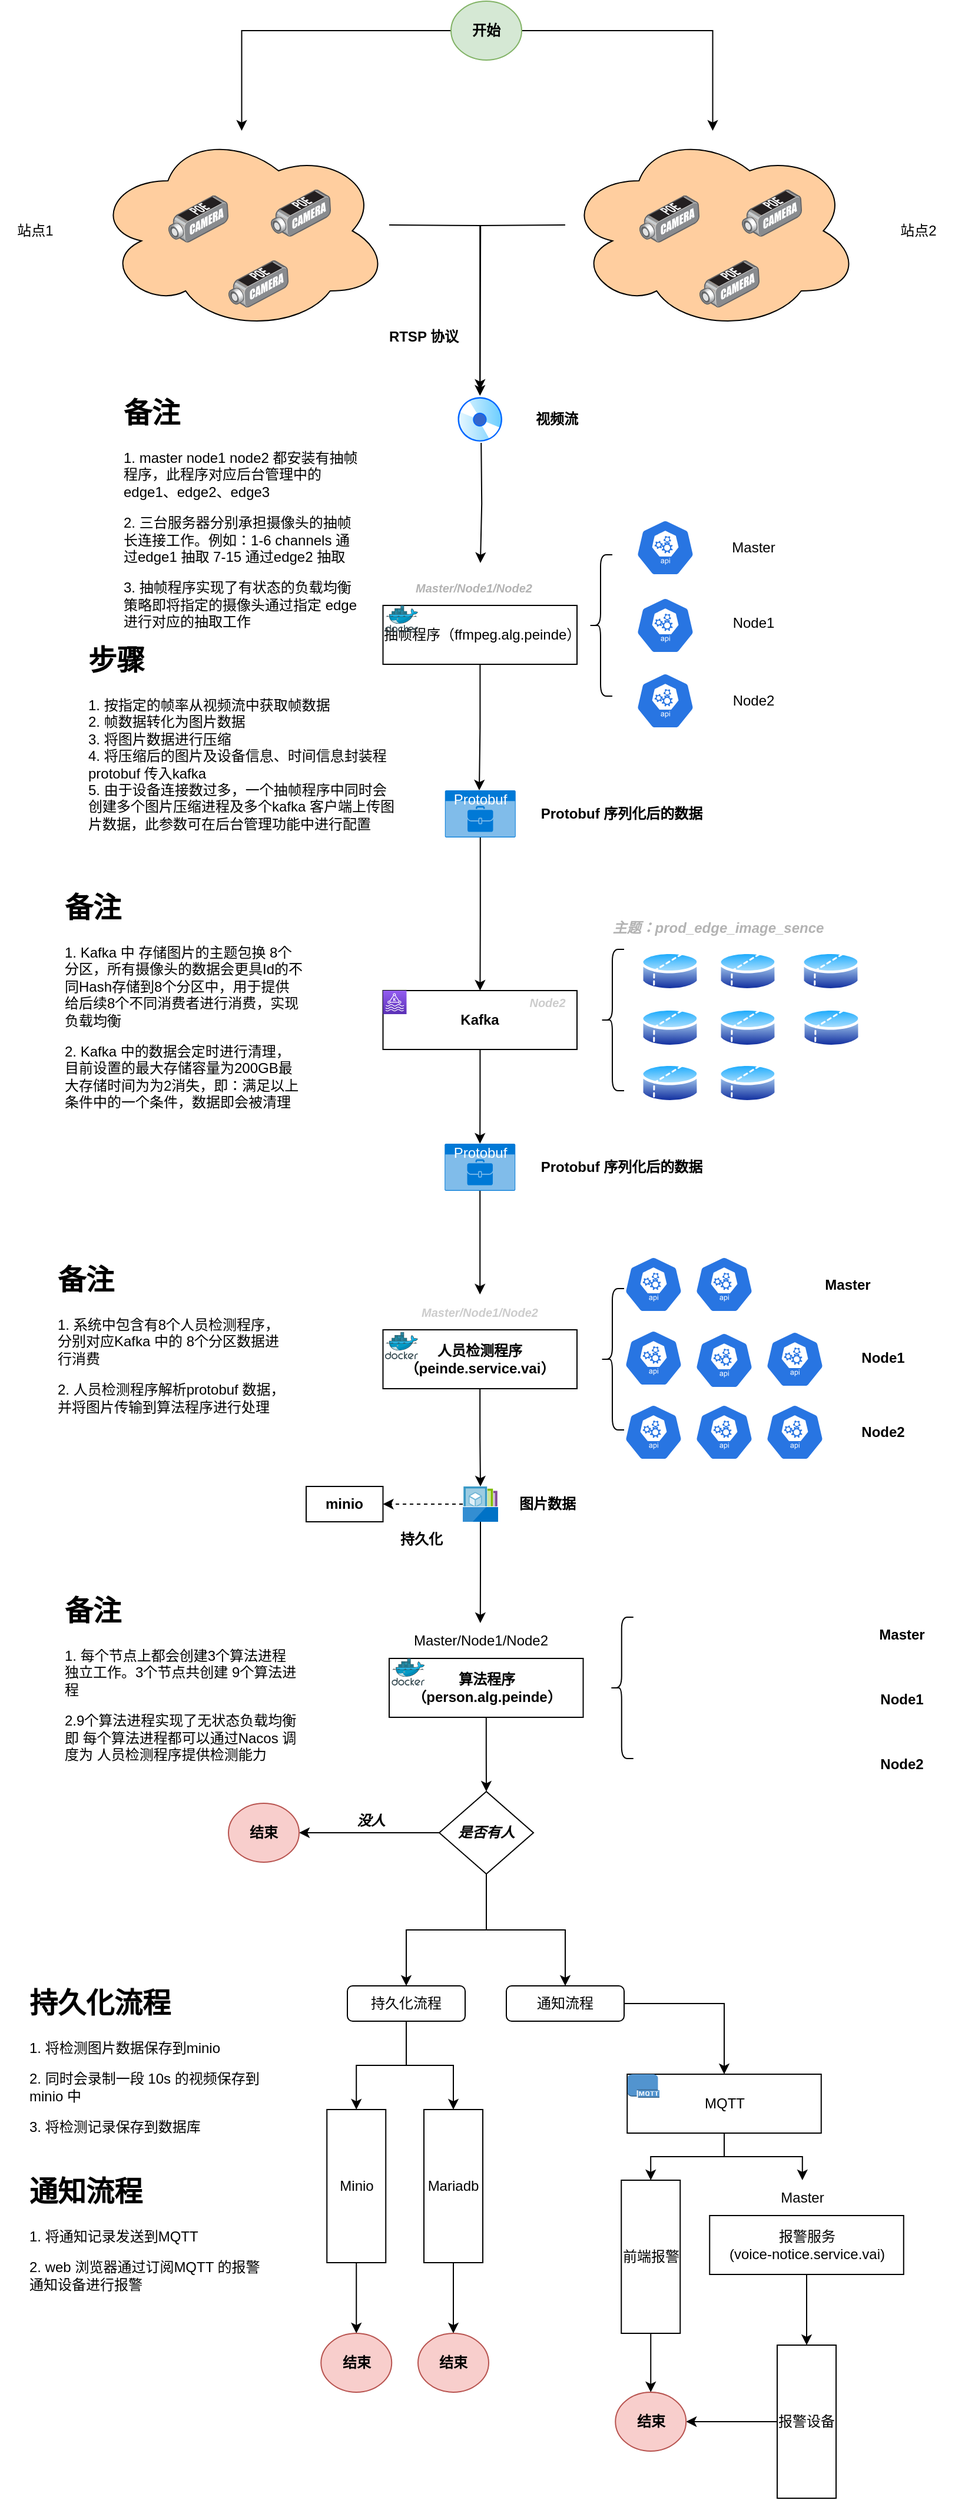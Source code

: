 <mxfile version="21.6.8" type="github">
  <diagram name="Page-1" id="T3Z21k5VHN_iptqrHMHW">
    <mxGraphModel dx="1434" dy="750" grid="1" gridSize="10" guides="1" tooltips="1" connect="1" arrows="1" fold="1" page="1" pageScale="1" pageWidth="850" pageHeight="1100" math="0" shadow="0">
      <root>
        <mxCell id="0" />
        <mxCell id="1" parent="0" />
        <mxCell id="aJU3L4zh-oG6XwhIlIdD-35" style="edgeStyle=orthogonalEdgeStyle;rounded=0;orthogonalLoop=1;jettySize=auto;html=1;" edge="1" parent="1">
          <mxGeometry relative="1" as="geometry">
            <mxPoint x="360.5" y="220" as="sourcePoint" />
            <mxPoint x="437.62" y="360" as="targetPoint" />
          </mxGeometry>
        </mxCell>
        <mxCell id="aJU3L4zh-oG6XwhIlIdD-27" value="" style="ellipse;shape=cloud;whiteSpace=wrap;html=1;fillColor=#FFCE9F;" vertex="1" parent="1">
          <mxGeometry x="110" y="140" width="250.5" height="170" as="geometry" />
        </mxCell>
        <mxCell id="aJU3L4zh-oG6XwhIlIdD-3" value="" style="image;points=[];aspect=fixed;html=1;align=center;shadow=0;dashed=0;image=img/lib/allied_telesis/security/POE_DVS_Camera.svg;" vertex="1" parent="1">
          <mxGeometry x="173" y="194.8" width="51" height="40.2" as="geometry" />
        </mxCell>
        <mxCell id="aJU3L4zh-oG6XwhIlIdD-4" value="" style="image;points=[];aspect=fixed;html=1;align=center;shadow=0;dashed=0;image=img/lib/allied_telesis/security/POE_DVS_Camera.svg;" vertex="1" parent="1">
          <mxGeometry x="260" y="189.8" width="51" height="40.2" as="geometry" />
        </mxCell>
        <mxCell id="aJU3L4zh-oG6XwhIlIdD-7" value="" style="image;points=[];aspect=fixed;html=1;align=center;shadow=0;dashed=0;image=img/lib/allied_telesis/security/POE_DVS_Camera.svg;" vertex="1" parent="1">
          <mxGeometry x="224" y="250" width="51" height="40.2" as="geometry" />
        </mxCell>
        <mxCell id="aJU3L4zh-oG6XwhIlIdD-42" style="edgeStyle=orthogonalEdgeStyle;rounded=0;orthogonalLoop=1;jettySize=auto;html=1;entryX=0.479;entryY=0;entryDx=0;entryDy=0;entryPerimeter=0;" edge="1" parent="1" source="aJU3L4zh-oG6XwhIlIdD-11">
          <mxGeometry relative="1" as="geometry">
            <mxPoint x="436.99" y="700" as="targetPoint" />
          </mxGeometry>
        </mxCell>
        <mxCell id="aJU3L4zh-oG6XwhIlIdD-11" value="抽帧程序（ffmpeg.alg.peinde）" style="rounded=0;whiteSpace=wrap;html=1;" vertex="1" parent="1">
          <mxGeometry x="355.25" y="543" width="164.75" height="50" as="geometry" />
        </mxCell>
        <mxCell id="aJU3L4zh-oG6XwhIlIdD-14" value="Master/Node1/Node2" style="text;html=1;strokeColor=none;fillColor=none;align=center;verticalAlign=middle;whiteSpace=wrap;rounded=0;fontStyle=3;fontSize=10;fontColor=#B3B3B3;" vertex="1" parent="1">
          <mxGeometry x="355.25" y="513" width="154.75" height="30" as="geometry" />
        </mxCell>
        <mxCell id="aJU3L4zh-oG6XwhIlIdD-20" value="RTSP 协议" style="text;html=1;strokeColor=none;fillColor=none;align=center;verticalAlign=middle;whiteSpace=wrap;rounded=0;fontStyle=1" vertex="1" parent="1">
          <mxGeometry x="340" y="300" width="100" height="30" as="geometry" />
        </mxCell>
        <mxCell id="aJU3L4zh-oG6XwhIlIdD-37" style="edgeStyle=orthogonalEdgeStyle;rounded=0;orthogonalLoop=1;jettySize=auto;html=1;entryX=0.528;entryY=-0.2;entryDx=0;entryDy=0;entryPerimeter=0;" edge="1" parent="1">
          <mxGeometry relative="1" as="geometry">
            <mxPoint x="438.62" y="405" as="sourcePoint" />
            <mxPoint x="437.958" y="507" as="targetPoint" />
          </mxGeometry>
        </mxCell>
        <mxCell id="aJU3L4zh-oG6XwhIlIdD-21" value="" style="image;aspect=fixed;perimeter=ellipsePerimeter;html=1;align=center;shadow=0;dashed=0;spacingTop=3;image=img/lib/active_directory/cd_dvd.svg;" vertex="1" parent="1">
          <mxGeometry x="417.62" y="365" width="40" height="40" as="geometry" />
        </mxCell>
        <mxCell id="aJU3L4zh-oG6XwhIlIdD-92" style="edgeStyle=orthogonalEdgeStyle;rounded=0;orthogonalLoop=1;jettySize=auto;html=1;" edge="1" parent="1" source="aJU3L4zh-oG6XwhIlIdD-22" target="aJU3L4zh-oG6XwhIlIdD-91">
          <mxGeometry relative="1" as="geometry" />
        </mxCell>
        <mxCell id="aJU3L4zh-oG6XwhIlIdD-22" value="人员检测程序（peinde.service.vai）" style="rounded=0;whiteSpace=wrap;html=1;fontStyle=1" vertex="1" parent="1">
          <mxGeometry x="355.24" y="1158" width="164.75" height="50" as="geometry" />
        </mxCell>
        <mxCell id="aJU3L4zh-oG6XwhIlIdD-49" style="edgeStyle=orthogonalEdgeStyle;rounded=0;orthogonalLoop=1;jettySize=auto;html=1;exitX=0.5;exitY=1;exitDx=0;exitDy=0;exitPerimeter=0;" edge="1" parent="1" source="aJU3L4zh-oG6XwhIlIdD-90" target="aJU3L4zh-oG6XwhIlIdD-47">
          <mxGeometry relative="1" as="geometry">
            <mxPoint x="437.6" y="730" as="sourcePoint" />
          </mxGeometry>
        </mxCell>
        <mxCell id="aJU3L4zh-oG6XwhIlIdD-25" value="视频流" style="text;html=1;strokeColor=none;fillColor=none;align=center;verticalAlign=middle;whiteSpace=wrap;rounded=0;fontStyle=1" vertex="1" parent="1">
          <mxGeometry x="453" y="370" width="100" height="30" as="geometry" />
        </mxCell>
        <mxCell id="aJU3L4zh-oG6XwhIlIdD-26" value="&lt;h1&gt;步骤&lt;/h1&gt;&lt;div&gt;1. 按指定的帧率从视频流中获取帧数据&lt;/div&gt;&lt;div&gt;2. 帧数据转化为图片数据&lt;/div&gt;&lt;div&gt;3. 将图片数据进行压缩&lt;/div&gt;&lt;div&gt;4. 将压缩后的图片及设备信息、时间信息封装程protobuf 传入kafka&lt;/div&gt;&lt;div&gt;5. 由于设备连接数过多，一个抽帧程序中同时会创建多个图片压缩进程及多个kafka 客户端上传图片数据，此参数可在后台管理功能中进行配置&lt;/div&gt;" style="text;html=1;strokeColor=none;fillColor=none;spacing=5;spacingTop=-20;whiteSpace=wrap;overflow=hidden;rounded=0;" vertex="1" parent="1">
          <mxGeometry x="100.25" y="570" width="270" height="180" as="geometry" />
        </mxCell>
        <mxCell id="aJU3L4zh-oG6XwhIlIdD-36" style="edgeStyle=orthogonalEdgeStyle;rounded=0;orthogonalLoop=1;jettySize=auto;html=1;" edge="1" parent="1" target="aJU3L4zh-oG6XwhIlIdD-21">
          <mxGeometry relative="1" as="geometry">
            <mxPoint x="510" y="220" as="sourcePoint" />
          </mxGeometry>
        </mxCell>
        <mxCell id="aJU3L4zh-oG6XwhIlIdD-33" value="站点1" style="text;html=1;strokeColor=none;fillColor=none;align=center;verticalAlign=middle;whiteSpace=wrap;rounded=0;" vertex="1" parent="1">
          <mxGeometry x="30" y="210" width="60" height="30" as="geometry" />
        </mxCell>
        <mxCell id="aJU3L4zh-oG6XwhIlIdD-34" value="站点2" style="text;html=1;strokeColor=none;fillColor=none;align=center;verticalAlign=middle;whiteSpace=wrap;rounded=0;" vertex="1" parent="1">
          <mxGeometry x="780" y="210" width="60" height="30" as="geometry" />
        </mxCell>
        <mxCell id="aJU3L4zh-oG6XwhIlIdD-38" value="" style="ellipse;shape=cloud;whiteSpace=wrap;html=1;fillColor=#FFCE9F;" vertex="1" parent="1">
          <mxGeometry x="510" y="140" width="250.5" height="170" as="geometry" />
        </mxCell>
        <mxCell id="aJU3L4zh-oG6XwhIlIdD-39" value="" style="image;points=[];aspect=fixed;html=1;align=center;shadow=0;dashed=0;image=img/lib/allied_telesis/security/POE_DVS_Camera.svg;" vertex="1" parent="1">
          <mxGeometry x="573" y="194.8" width="51" height="40.2" as="geometry" />
        </mxCell>
        <mxCell id="aJU3L4zh-oG6XwhIlIdD-40" value="" style="image;points=[];aspect=fixed;html=1;align=center;shadow=0;dashed=0;image=img/lib/allied_telesis/security/POE_DVS_Camera.svg;" vertex="1" parent="1">
          <mxGeometry x="660" y="189.8" width="51" height="40.2" as="geometry" />
        </mxCell>
        <mxCell id="aJU3L4zh-oG6XwhIlIdD-41" value="" style="image;points=[];aspect=fixed;html=1;align=center;shadow=0;dashed=0;image=img/lib/allied_telesis/security/POE_DVS_Camera.svg;" vertex="1" parent="1">
          <mxGeometry x="624" y="250" width="51" height="40.2" as="geometry" />
        </mxCell>
        <mxCell id="aJU3L4zh-oG6XwhIlIdD-44" value="Protobuf 序列化后的数据" style="text;html=1;strokeColor=none;fillColor=none;align=center;verticalAlign=middle;whiteSpace=wrap;rounded=0;fontStyle=1" vertex="1" parent="1">
          <mxGeometry x="467.88" y="707.5" width="180" height="25" as="geometry" />
        </mxCell>
        <mxCell id="aJU3L4zh-oG6XwhIlIdD-45" value="Master/Node1/Node2" style="text;html=1;strokeColor=none;fillColor=none;align=center;verticalAlign=middle;whiteSpace=wrap;rounded=0;fontStyle=3;fontSize=10;fontColor=#CCCCCC;" vertex="1" parent="1">
          <mxGeometry x="360.24" y="1128" width="154.75" height="30" as="geometry" />
        </mxCell>
        <mxCell id="aJU3L4zh-oG6XwhIlIdD-46" value="&lt;h1&gt;备注&lt;/h1&gt;&lt;p&gt;1. master node1 node2 都安装有抽帧程序，此程序对应后台管理中的 edge1、edge2、edge3&lt;/p&gt;&lt;p&gt;2. 三台服务器分别承担摄像头的抽帧长连接工作。例如：1-6 channels 通过edge1 抽取 7-15 通过edge2 抽取&lt;/p&gt;&lt;p&gt;3. 抽帧程序实现了有状态的负载均衡策略即将指定的摄像头通过指定 edge 进行对应的抽取工作&lt;/p&gt;" style="text;html=1;strokeColor=none;fillColor=none;spacing=5;spacingTop=-20;whiteSpace=wrap;overflow=hidden;rounded=0;" vertex="1" parent="1">
          <mxGeometry x="130.25" y="360" width="210" height="230" as="geometry" />
        </mxCell>
        <mxCell id="aJU3L4zh-oG6XwhIlIdD-181" style="edgeStyle=orthogonalEdgeStyle;rounded=0;orthogonalLoop=1;jettySize=auto;html=1;" edge="1" parent="1" source="aJU3L4zh-oG6XwhIlIdD-47" target="aJU3L4zh-oG6XwhIlIdD-180">
          <mxGeometry relative="1" as="geometry">
            <mxPoint x="437.625" y="950" as="targetPoint" />
          </mxGeometry>
        </mxCell>
        <mxCell id="aJU3L4zh-oG6XwhIlIdD-47" value="Kafka" style="rounded=0;whiteSpace=wrap;html=1;fontStyle=1" vertex="1" parent="1">
          <mxGeometry x="355.25" y="870" width="164.75" height="50" as="geometry" />
        </mxCell>
        <mxCell id="aJU3L4zh-oG6XwhIlIdD-48" value="" style="sketch=0;points=[[0,0,0],[0.25,0,0],[0.5,0,0],[0.75,0,0],[1,0,0],[0,1,0],[0.25,1,0],[0.5,1,0],[0.75,1,0],[1,1,0],[0,0.25,0],[0,0.5,0],[0,0.75,0],[1,0.25,0],[1,0.5,0],[1,0.75,0]];outlineConnect=0;fontColor=#232F3E;gradientColor=#945DF2;gradientDirection=north;fillColor=#5A30B5;strokeColor=#ffffff;dashed=0;verticalLabelPosition=bottom;verticalAlign=top;align=center;html=1;fontSize=12;fontStyle=0;aspect=fixed;shape=mxgraph.aws4.resourceIcon;resIcon=mxgraph.aws4.managed_streaming_for_kafka;" vertex="1" parent="1">
          <mxGeometry x="355.24" y="870" width="20" height="20" as="geometry" />
        </mxCell>
        <mxCell id="aJU3L4zh-oG6XwhIlIdD-51" value="Node2" style="text;html=1;strokeColor=none;fillColor=none;align=center;verticalAlign=middle;whiteSpace=wrap;rounded=0;fontStyle=3;fontColor=#CCCCCC;fontSize=10;" vertex="1" parent="1">
          <mxGeometry x="470" y="870" width="50" height="20" as="geometry" />
        </mxCell>
        <mxCell id="aJU3L4zh-oG6XwhIlIdD-53" value="" style="shape=curlyBracket;whiteSpace=wrap;html=1;rounded=1;labelPosition=left;verticalLabelPosition=middle;align=right;verticalAlign=middle;" vertex="1" parent="1">
          <mxGeometry x="540" y="835" width="20" height="120" as="geometry" />
        </mxCell>
        <mxCell id="aJU3L4zh-oG6XwhIlIdD-54" value="" style="image;aspect=fixed;perimeter=ellipsePerimeter;html=1;align=center;shadow=0;dashed=0;spacingTop=3;image=img/lib/active_directory/database_partition_2.svg;" vertex="1" parent="1">
          <mxGeometry x="574" y="835" width="50" height="37" as="geometry" />
        </mxCell>
        <mxCell id="aJU3L4zh-oG6XwhIlIdD-55" value="" style="image;aspect=fixed;perimeter=ellipsePerimeter;html=1;align=center;shadow=0;dashed=0;spacingTop=3;image=img/lib/active_directory/database_partition_2.svg;" vertex="1" parent="1">
          <mxGeometry x="640" y="835" width="50" height="37" as="geometry" />
        </mxCell>
        <mxCell id="aJU3L4zh-oG6XwhIlIdD-56" value="" style="image;aspect=fixed;perimeter=ellipsePerimeter;html=1;align=center;shadow=0;dashed=0;spacingTop=3;image=img/lib/active_directory/database_partition_2.svg;" vertex="1" parent="1">
          <mxGeometry x="710.5" y="835" width="50" height="37" as="geometry" />
        </mxCell>
        <mxCell id="aJU3L4zh-oG6XwhIlIdD-57" value="" style="image;aspect=fixed;perimeter=ellipsePerimeter;html=1;align=center;shadow=0;dashed=0;spacingTop=3;image=img/lib/active_directory/database_partition_2.svg;" vertex="1" parent="1">
          <mxGeometry x="574" y="883" width="50" height="37" as="geometry" />
        </mxCell>
        <mxCell id="aJU3L4zh-oG6XwhIlIdD-58" value="" style="image;aspect=fixed;perimeter=ellipsePerimeter;html=1;align=center;shadow=0;dashed=0;spacingTop=3;image=img/lib/active_directory/database_partition_2.svg;" vertex="1" parent="1">
          <mxGeometry x="640" y="883" width="50" height="37" as="geometry" />
        </mxCell>
        <mxCell id="aJU3L4zh-oG6XwhIlIdD-59" value="" style="image;aspect=fixed;perimeter=ellipsePerimeter;html=1;align=center;shadow=0;dashed=0;spacingTop=3;image=img/lib/active_directory/database_partition_2.svg;" vertex="1" parent="1">
          <mxGeometry x="711" y="883" width="50" height="37" as="geometry" />
        </mxCell>
        <mxCell id="aJU3L4zh-oG6XwhIlIdD-60" value="" style="image;aspect=fixed;perimeter=ellipsePerimeter;html=1;align=center;shadow=0;dashed=0;spacingTop=3;image=img/lib/active_directory/database_partition_2.svg;" vertex="1" parent="1">
          <mxGeometry x="574" y="930" width="50" height="37" as="geometry" />
        </mxCell>
        <mxCell id="aJU3L4zh-oG6XwhIlIdD-61" value="" style="image;aspect=fixed;perimeter=ellipsePerimeter;html=1;align=center;shadow=0;dashed=0;spacingTop=3;image=img/lib/active_directory/database_partition_2.svg;" vertex="1" parent="1">
          <mxGeometry x="640" y="930" width="50" height="37" as="geometry" />
        </mxCell>
        <mxCell id="aJU3L4zh-oG6XwhIlIdD-62" value="&lt;h1&gt;备注&lt;/h1&gt;&lt;p&gt;1. Kafka 中 存储图片的主题包换 8个分区，所有摄像头的数据会更具Id的不同Hash存储到8个分区中，用于提供给后续8个不同消费者进行消费，实现负载均衡&lt;/p&gt;&lt;p&gt;2. Kafka 中的数据会定时进行清理，目前设置的最大存储容量为200GB最大存储时间为为2消失，即：满足以上条件中的一个条件，数据即会被清理&lt;/p&gt;" style="text;html=1;strokeColor=none;fillColor=none;spacing=5;spacingTop=-20;whiteSpace=wrap;overflow=hidden;rounded=0;" vertex="1" parent="1">
          <mxGeometry x="80" y="780" width="210" height="230" as="geometry" />
        </mxCell>
        <mxCell id="aJU3L4zh-oG6XwhIlIdD-63" value="主题：prod_edge_image_sence" style="text;html=1;strokeColor=none;fillColor=none;align=center;verticalAlign=middle;whiteSpace=wrap;rounded=0;fontStyle=3;fontColor=#B3B3B3;" vertex="1" parent="1">
          <mxGeometry x="520" y="799.5" width="240" height="34" as="geometry" />
        </mxCell>
        <mxCell id="aJU3L4zh-oG6XwhIlIdD-65" value="" style="shape=curlyBracket;whiteSpace=wrap;html=1;rounded=1;labelPosition=left;verticalLabelPosition=middle;align=right;verticalAlign=middle;" vertex="1" parent="1">
          <mxGeometry x="530" y="500" width="20" height="120" as="geometry" />
        </mxCell>
        <mxCell id="aJU3L4zh-oG6XwhIlIdD-68" value="" style="sketch=0;html=1;dashed=0;whitespace=wrap;fillColor=#2875E2;strokeColor=#ffffff;points=[[0.005,0.63,0],[0.1,0.2,0],[0.9,0.2,0],[0.5,0,0],[0.995,0.63,0],[0.72,0.99,0],[0.5,1,0],[0.28,0.99,0]];verticalLabelPosition=bottom;align=center;verticalAlign=top;shape=mxgraph.kubernetes.icon;prIcon=api" vertex="1" parent="1">
          <mxGeometry x="570" y="470" width="50" height="48" as="geometry" />
        </mxCell>
        <mxCell id="aJU3L4zh-oG6XwhIlIdD-69" value="" style="sketch=0;html=1;dashed=0;whitespace=wrap;fillColor=#2875E2;strokeColor=#ffffff;points=[[0.005,0.63,0],[0.1,0.2,0],[0.9,0.2,0],[0.5,0,0],[0.995,0.63,0],[0.72,0.99,0],[0.5,1,0],[0.28,0.99,0]];verticalLabelPosition=bottom;align=center;verticalAlign=top;shape=mxgraph.kubernetes.icon;prIcon=api" vertex="1" parent="1">
          <mxGeometry x="570" y="536" width="50" height="48" as="geometry" />
        </mxCell>
        <mxCell id="aJU3L4zh-oG6XwhIlIdD-70" value="" style="sketch=0;html=1;dashed=0;whitespace=wrap;fillColor=#2875E2;strokeColor=#ffffff;points=[[0.005,0.63,0],[0.1,0.2,0],[0.9,0.2,0],[0.5,0,0],[0.995,0.63,0],[0.72,0.99,0],[0.5,1,0],[0.28,0.99,0]];verticalLabelPosition=bottom;align=center;verticalAlign=top;shape=mxgraph.kubernetes.icon;prIcon=api" vertex="1" parent="1">
          <mxGeometry x="570" y="600" width="50" height="48" as="geometry" />
        </mxCell>
        <mxCell id="aJU3L4zh-oG6XwhIlIdD-71" value="Master" style="text;html=1;strokeColor=none;fillColor=none;align=center;verticalAlign=middle;whiteSpace=wrap;rounded=0;" vertex="1" parent="1">
          <mxGeometry x="640" y="479" width="60" height="30" as="geometry" />
        </mxCell>
        <mxCell id="aJU3L4zh-oG6XwhIlIdD-72" value="Node1" style="text;html=1;strokeColor=none;fillColor=none;align=center;verticalAlign=middle;whiteSpace=wrap;rounded=0;" vertex="1" parent="1">
          <mxGeometry x="640" y="543" width="60" height="30" as="geometry" />
        </mxCell>
        <mxCell id="aJU3L4zh-oG6XwhIlIdD-73" value="Node2" style="text;html=1;strokeColor=none;fillColor=none;align=center;verticalAlign=middle;whiteSpace=wrap;rounded=0;" vertex="1" parent="1">
          <mxGeometry x="640" y="609" width="60" height="30" as="geometry" />
        </mxCell>
        <mxCell id="aJU3L4zh-oG6XwhIlIdD-75" value="" style="shape=curlyBracket;whiteSpace=wrap;html=1;rounded=1;labelPosition=left;verticalLabelPosition=middle;align=right;verticalAlign=middle;" vertex="1" parent="1">
          <mxGeometry x="540" y="1123" width="20" height="120" as="geometry" />
        </mxCell>
        <mxCell id="aJU3L4zh-oG6XwhIlIdD-76" value="" style="sketch=0;html=1;dashed=0;whitespace=wrap;fillColor=#2875E2;strokeColor=#ffffff;points=[[0.005,0.63,0],[0.1,0.2,0],[0.9,0.2,0],[0.5,0,0],[0.995,0.63,0],[0.72,0.99,0],[0.5,1,0],[0.28,0.99,0]];verticalLabelPosition=bottom;align=center;verticalAlign=top;shape=mxgraph.kubernetes.icon;prIcon=api" vertex="1" parent="1">
          <mxGeometry x="560" y="1095.5" width="50" height="48" as="geometry" />
        </mxCell>
        <mxCell id="aJU3L4zh-oG6XwhIlIdD-77" value="" style="sketch=0;html=1;dashed=0;whitespace=wrap;fillColor=#2875E2;strokeColor=#ffffff;points=[[0.005,0.63,0],[0.1,0.2,0],[0.9,0.2,0],[0.5,0,0],[0.995,0.63,0],[0.72,0.99,0],[0.5,1,0],[0.28,0.99,0]];verticalLabelPosition=bottom;align=center;verticalAlign=top;shape=mxgraph.kubernetes.icon;prIcon=api" vertex="1" parent="1">
          <mxGeometry x="620" y="1095.5" width="50" height="48" as="geometry" />
        </mxCell>
        <mxCell id="aJU3L4zh-oG6XwhIlIdD-78" value="" style="sketch=0;html=1;dashed=0;whitespace=wrap;fillColor=#2875E2;strokeColor=#ffffff;points=[[0.005,0.63,0],[0.1,0.2,0],[0.9,0.2,0],[0.5,0,0],[0.995,0.63,0],[0.72,0.99,0],[0.5,1,0],[0.28,0.99,0]];verticalLabelPosition=bottom;align=center;verticalAlign=top;shape=mxgraph.kubernetes.icon;prIcon=api" vertex="1" parent="1">
          <mxGeometry x="560" y="1158" width="50" height="48" as="geometry" />
        </mxCell>
        <mxCell id="aJU3L4zh-oG6XwhIlIdD-79" value="" style="sketch=0;html=1;dashed=0;whitespace=wrap;fillColor=#2875E2;strokeColor=#ffffff;points=[[0.005,0.63,0],[0.1,0.2,0],[0.9,0.2,0],[0.5,0,0],[0.995,0.63,0],[0.72,0.99,0],[0.5,1,0],[0.28,0.99,0]];verticalLabelPosition=bottom;align=center;verticalAlign=top;shape=mxgraph.kubernetes.icon;prIcon=api" vertex="1" parent="1">
          <mxGeometry x="600" y="1160" width="90" height="48" as="geometry" />
        </mxCell>
        <mxCell id="aJU3L4zh-oG6XwhIlIdD-80" value="" style="sketch=0;html=1;dashed=0;whitespace=wrap;fillColor=#2875E2;strokeColor=#ffffff;points=[[0.005,0.63,0],[0.1,0.2,0],[0.9,0.2,0],[0.5,0,0],[0.995,0.63,0],[0.72,0.99,0],[0.5,1,0],[0.28,0.99,0]];verticalLabelPosition=bottom;align=center;verticalAlign=top;shape=mxgraph.kubernetes.icon;prIcon=api" vertex="1" parent="1">
          <mxGeometry x="660" y="1159" width="90" height="48" as="geometry" />
        </mxCell>
        <mxCell id="aJU3L4zh-oG6XwhIlIdD-81" value="" style="sketch=0;html=1;dashed=0;whitespace=wrap;fillColor=#2875E2;strokeColor=#ffffff;points=[[0.005,0.63,0],[0.1,0.2,0],[0.9,0.2,0],[0.5,0,0],[0.995,0.63,0],[0.72,0.99,0],[0.5,1,0],[0.28,0.99,0]];verticalLabelPosition=bottom;align=center;verticalAlign=top;shape=mxgraph.kubernetes.icon;prIcon=api" vertex="1" parent="1">
          <mxGeometry x="560" y="1221" width="50" height="48" as="geometry" />
        </mxCell>
        <mxCell id="aJU3L4zh-oG6XwhIlIdD-82" value="" style="sketch=0;html=1;dashed=0;whitespace=wrap;fillColor=#2875E2;strokeColor=#ffffff;points=[[0.005,0.63,0],[0.1,0.2,0],[0.9,0.2,0],[0.5,0,0],[0.995,0.63,0],[0.72,0.99,0],[0.5,1,0],[0.28,0.99,0]];verticalLabelPosition=bottom;align=center;verticalAlign=top;shape=mxgraph.kubernetes.icon;prIcon=api" vertex="1" parent="1">
          <mxGeometry x="620" y="1221" width="50" height="48" as="geometry" />
        </mxCell>
        <mxCell id="aJU3L4zh-oG6XwhIlIdD-83" value="" style="sketch=0;html=1;dashed=0;whitespace=wrap;fillColor=#2875E2;strokeColor=#ffffff;points=[[0.005,0.63,0],[0.1,0.2,0],[0.9,0.2,0],[0.5,0,0],[0.995,0.63,0],[0.72,0.99,0],[0.5,1,0],[0.28,0.99,0]];verticalLabelPosition=bottom;align=center;verticalAlign=top;shape=mxgraph.kubernetes.icon;prIcon=api" vertex="1" parent="1">
          <mxGeometry x="680" y="1221" width="50" height="48" as="geometry" />
        </mxCell>
        <mxCell id="aJU3L4zh-oG6XwhIlIdD-84" value="Master" style="text;html=1;strokeColor=none;fillColor=none;align=center;verticalAlign=middle;whiteSpace=wrap;rounded=0;fontStyle=1" vertex="1" parent="1">
          <mxGeometry x="720" y="1105" width="60" height="30" as="geometry" />
        </mxCell>
        <mxCell id="aJU3L4zh-oG6XwhIlIdD-85" value="Node1" style="text;html=1;strokeColor=none;fillColor=none;align=center;verticalAlign=middle;whiteSpace=wrap;rounded=0;fontStyle=1" vertex="1" parent="1">
          <mxGeometry x="750" y="1167" width="60" height="30" as="geometry" />
        </mxCell>
        <mxCell id="aJU3L4zh-oG6XwhIlIdD-86" value="Node2" style="text;html=1;strokeColor=none;fillColor=none;align=center;verticalAlign=middle;whiteSpace=wrap;rounded=0;fontStyle=1" vertex="1" parent="1">
          <mxGeometry x="750" y="1230" width="60" height="30" as="geometry" />
        </mxCell>
        <mxCell id="aJU3L4zh-oG6XwhIlIdD-99" style="edgeStyle=orthogonalEdgeStyle;rounded=0;orthogonalLoop=1;jettySize=auto;html=1;entryX=0.5;entryY=0;entryDx=0;entryDy=0;" edge="1" parent="1" source="aJU3L4zh-oG6XwhIlIdD-87" target="aJU3L4zh-oG6XwhIlIdD-98">
          <mxGeometry relative="1" as="geometry" />
        </mxCell>
        <mxCell id="aJU3L4zh-oG6XwhIlIdD-87" value="算法程序（person.alg.peinde）" style="rounded=0;whiteSpace=wrap;html=1;fontStyle=1" vertex="1" parent="1">
          <mxGeometry x="360.5" y="1437" width="164.75" height="50" as="geometry" />
        </mxCell>
        <mxCell id="aJU3L4zh-oG6XwhIlIdD-88" value="Master/Node1/Node2" style="text;html=1;strokeColor=none;fillColor=none;align=center;verticalAlign=middle;whiteSpace=wrap;rounded=0;" vertex="1" parent="1">
          <mxGeometry x="360.5" y="1407" width="154.75" height="30" as="geometry" />
        </mxCell>
        <mxCell id="aJU3L4zh-oG6XwhIlIdD-90" value="Protobuf" style="html=1;whiteSpace=wrap;strokeColor=none;fillColor=#0079D6;labelPosition=center;verticalLabelPosition=middle;verticalAlign=top;align=center;fontSize=12;outlineConnect=0;spacingTop=-6;fontColor=#FFFFFF;sketch=0;shape=mxgraph.sitemap.portfolio;" vertex="1" parent="1">
          <mxGeometry x="407.88" y="700" width="60" height="40" as="geometry" />
        </mxCell>
        <mxCell id="aJU3L4zh-oG6XwhIlIdD-93" style="edgeStyle=orthogonalEdgeStyle;rounded=0;orthogonalLoop=1;jettySize=auto;html=1;" edge="1" parent="1" source="aJU3L4zh-oG6XwhIlIdD-91" target="aJU3L4zh-oG6XwhIlIdD-88">
          <mxGeometry relative="1" as="geometry" />
        </mxCell>
        <mxCell id="aJU3L4zh-oG6XwhIlIdD-96" style="edgeStyle=orthogonalEdgeStyle;rounded=0;orthogonalLoop=1;jettySize=auto;html=1;entryX=1;entryY=0.5;entryDx=0;entryDy=0;dashed=1;" edge="1" parent="1" source="aJU3L4zh-oG6XwhIlIdD-91" target="aJU3L4zh-oG6XwhIlIdD-95">
          <mxGeometry relative="1" as="geometry" />
        </mxCell>
        <mxCell id="aJU3L4zh-oG6XwhIlIdD-91" value="" style="image;sketch=0;aspect=fixed;html=1;points=[];align=center;fontSize=12;image=img/lib/mscae/Shared_Image_Galleries.svg;" vertex="1" parent="1">
          <mxGeometry x="423" y="1291" width="30" height="30" as="geometry" />
        </mxCell>
        <mxCell id="aJU3L4zh-oG6XwhIlIdD-94" value="图片数据" style="text;html=1;strokeColor=none;fillColor=none;align=center;verticalAlign=middle;whiteSpace=wrap;rounded=0;fontStyle=1" vertex="1" parent="1">
          <mxGeometry x="465" y="1291" width="60" height="30" as="geometry" />
        </mxCell>
        <mxCell id="aJU3L4zh-oG6XwhIlIdD-95" value="minio" style="rounded=0;whiteSpace=wrap;html=1;fontStyle=1" vertex="1" parent="1">
          <mxGeometry x="290" y="1291" width="65.24" height="30" as="geometry" />
        </mxCell>
        <mxCell id="aJU3L4zh-oG6XwhIlIdD-97" value="持久化" style="text;html=1;strokeColor=none;fillColor=none;align=center;verticalAlign=middle;whiteSpace=wrap;rounded=0;fontStyle=1" vertex="1" parent="1">
          <mxGeometry x="357.62" y="1321" width="60" height="30" as="geometry" />
        </mxCell>
        <mxCell id="aJU3L4zh-oG6XwhIlIdD-101" style="edgeStyle=orthogonalEdgeStyle;rounded=0;orthogonalLoop=1;jettySize=auto;html=1;" edge="1" parent="1" source="aJU3L4zh-oG6XwhIlIdD-98" target="aJU3L4zh-oG6XwhIlIdD-100">
          <mxGeometry relative="1" as="geometry" />
        </mxCell>
        <mxCell id="aJU3L4zh-oG6XwhIlIdD-121" style="edgeStyle=orthogonalEdgeStyle;rounded=0;orthogonalLoop=1;jettySize=auto;html=1;entryX=0.5;entryY=0;entryDx=0;entryDy=0;" edge="1" parent="1" source="aJU3L4zh-oG6XwhIlIdD-98" target="aJU3L4zh-oG6XwhIlIdD-111">
          <mxGeometry relative="1" as="geometry" />
        </mxCell>
        <mxCell id="aJU3L4zh-oG6XwhIlIdD-122" style="edgeStyle=orthogonalEdgeStyle;rounded=0;orthogonalLoop=1;jettySize=auto;html=1;" edge="1" parent="1" source="aJU3L4zh-oG6XwhIlIdD-98" target="aJU3L4zh-oG6XwhIlIdD-110">
          <mxGeometry relative="1" as="geometry" />
        </mxCell>
        <mxCell id="aJU3L4zh-oG6XwhIlIdD-98" value="是否有人" style="rhombus;whiteSpace=wrap;html=1;fontStyle=3" vertex="1" parent="1">
          <mxGeometry x="403" y="1550" width="80" height="70" as="geometry" />
        </mxCell>
        <mxCell id="aJU3L4zh-oG6XwhIlIdD-100" value="结束" style="ellipse;whiteSpace=wrap;html=1;fillColor=#f8cecc;strokeColor=#b85450;fontStyle=1" vertex="1" parent="1">
          <mxGeometry x="224" y="1560" width="60" height="50" as="geometry" />
        </mxCell>
        <mxCell id="aJU3L4zh-oG6XwhIlIdD-102" value="没人" style="text;html=1;strokeColor=none;fillColor=none;align=center;verticalAlign=middle;whiteSpace=wrap;rounded=0;fontStyle=3" vertex="1" parent="1">
          <mxGeometry x="315.24" y="1560" width="60" height="30" as="geometry" />
        </mxCell>
        <mxCell id="aJU3L4zh-oG6XwhIlIdD-129" style="edgeStyle=orthogonalEdgeStyle;rounded=0;orthogonalLoop=1;jettySize=auto;html=1;" edge="1" parent="1" source="aJU3L4zh-oG6XwhIlIdD-110" target="aJU3L4zh-oG6XwhIlIdD-114">
          <mxGeometry relative="1" as="geometry" />
        </mxCell>
        <mxCell id="aJU3L4zh-oG6XwhIlIdD-110" value="通知流程" style="rounded=1;whiteSpace=wrap;html=1;" vertex="1" parent="1">
          <mxGeometry x="460" y="1715" width="100" height="30" as="geometry" />
        </mxCell>
        <mxCell id="aJU3L4zh-oG6XwhIlIdD-125" style="edgeStyle=orthogonalEdgeStyle;rounded=0;orthogonalLoop=1;jettySize=auto;html=1;entryX=0.5;entryY=0;entryDx=0;entryDy=0;" edge="1" parent="1" source="aJU3L4zh-oG6XwhIlIdD-111" target="aJU3L4zh-oG6XwhIlIdD-124">
          <mxGeometry relative="1" as="geometry" />
        </mxCell>
        <mxCell id="aJU3L4zh-oG6XwhIlIdD-126" style="edgeStyle=orthogonalEdgeStyle;rounded=0;orthogonalLoop=1;jettySize=auto;html=1;" edge="1" parent="1" source="aJU3L4zh-oG6XwhIlIdD-111" target="aJU3L4zh-oG6XwhIlIdD-116">
          <mxGeometry relative="1" as="geometry" />
        </mxCell>
        <mxCell id="aJU3L4zh-oG6XwhIlIdD-111" value="持久化流程" style="rounded=1;whiteSpace=wrap;html=1;" vertex="1" parent="1">
          <mxGeometry x="325" y="1715" width="100" height="30" as="geometry" />
        </mxCell>
        <mxCell id="aJU3L4zh-oG6XwhIlIdD-130" style="edgeStyle=orthogonalEdgeStyle;rounded=0;orthogonalLoop=1;jettySize=auto;html=1;entryX=0.5;entryY=0;entryDx=0;entryDy=0;" edge="1" parent="1" source="aJU3L4zh-oG6XwhIlIdD-114" target="aJU3L4zh-oG6XwhIlIdD-127">
          <mxGeometry relative="1" as="geometry" />
        </mxCell>
        <mxCell id="aJU3L4zh-oG6XwhIlIdD-169" style="edgeStyle=orthogonalEdgeStyle;rounded=0;orthogonalLoop=1;jettySize=auto;html=1;" edge="1" parent="1" source="aJU3L4zh-oG6XwhIlIdD-114" target="aJU3L4zh-oG6XwhIlIdD-168">
          <mxGeometry relative="1" as="geometry" />
        </mxCell>
        <mxCell id="aJU3L4zh-oG6XwhIlIdD-114" value="MQTT" style="rounded=0;whiteSpace=wrap;html=1;" vertex="1" parent="1">
          <mxGeometry x="562.63" y="1790" width="164.75" height="50" as="geometry" />
        </mxCell>
        <mxCell id="aJU3L4zh-oG6XwhIlIdD-155" style="edgeStyle=orthogonalEdgeStyle;rounded=0;orthogonalLoop=1;jettySize=auto;html=1;entryX=0.5;entryY=0;entryDx=0;entryDy=0;" edge="1" parent="1" source="aJU3L4zh-oG6XwhIlIdD-116" target="aJU3L4zh-oG6XwhIlIdD-154">
          <mxGeometry relative="1" as="geometry" />
        </mxCell>
        <mxCell id="aJU3L4zh-oG6XwhIlIdD-116" value="Mariadb" style="rounded=0;whiteSpace=wrap;html=1;" vertex="1" parent="1">
          <mxGeometry x="390" y="1820" width="50" height="130" as="geometry" />
        </mxCell>
        <mxCell id="aJU3L4zh-oG6XwhIlIdD-153" style="edgeStyle=orthogonalEdgeStyle;rounded=0;orthogonalLoop=1;jettySize=auto;html=1;entryX=0.5;entryY=0;entryDx=0;entryDy=0;" edge="1" parent="1" source="aJU3L4zh-oG6XwhIlIdD-124" target="aJU3L4zh-oG6XwhIlIdD-132">
          <mxGeometry relative="1" as="geometry" />
        </mxCell>
        <mxCell id="aJU3L4zh-oG6XwhIlIdD-124" value="Minio" style="rounded=0;whiteSpace=wrap;html=1;" vertex="1" parent="1">
          <mxGeometry x="307.62" y="1820" width="50" height="130" as="geometry" />
        </mxCell>
        <mxCell id="aJU3L4zh-oG6XwhIlIdD-159" style="edgeStyle=orthogonalEdgeStyle;rounded=0;orthogonalLoop=1;jettySize=auto;html=1;entryX=0.5;entryY=0;entryDx=0;entryDy=0;" edge="1" parent="1" source="aJU3L4zh-oG6XwhIlIdD-127" target="aJU3L4zh-oG6XwhIlIdD-158">
          <mxGeometry relative="1" as="geometry" />
        </mxCell>
        <mxCell id="aJU3L4zh-oG6XwhIlIdD-127" value="前端报警" style="rounded=0;whiteSpace=wrap;html=1;" vertex="1" parent="1">
          <mxGeometry x="557.63" y="1880" width="50" height="130" as="geometry" />
        </mxCell>
        <mxCell id="aJU3L4zh-oG6XwhIlIdD-184" style="edgeStyle=orthogonalEdgeStyle;rounded=0;orthogonalLoop=1;jettySize=auto;html=1;" edge="1" parent="1" source="aJU3L4zh-oG6XwhIlIdD-128" target="aJU3L4zh-oG6XwhIlIdD-158">
          <mxGeometry relative="1" as="geometry" />
        </mxCell>
        <mxCell id="aJU3L4zh-oG6XwhIlIdD-128" value="报警设备" style="rounded=0;whiteSpace=wrap;html=1;" vertex="1" parent="1">
          <mxGeometry x="690.01" y="2020" width="50" height="130" as="geometry" />
        </mxCell>
        <mxCell id="aJU3L4zh-oG6XwhIlIdD-132" value="结束" style="ellipse;whiteSpace=wrap;html=1;fillColor=#f8cecc;strokeColor=#b85450;fontStyle=1" vertex="1" parent="1">
          <mxGeometry x="302.62" y="2010" width="60" height="50" as="geometry" />
        </mxCell>
        <mxCell id="aJU3L4zh-oG6XwhIlIdD-133" value="" style="shape=curlyBracket;whiteSpace=wrap;html=1;rounded=1;labelPosition=left;verticalLabelPosition=middle;align=right;verticalAlign=middle;" vertex="1" parent="1">
          <mxGeometry x="547.88" y="1402" width="20" height="120" as="geometry" />
        </mxCell>
        <mxCell id="aJU3L4zh-oG6XwhIlIdD-136" value="" style="shape=image;html=1;verticalAlign=top;verticalLabelPosition=bottom;labelBackgroundColor=#ffffff;imageAspect=0;aspect=fixed;image=https://cdn2.iconfinder.com/data/icons/competitive-strategy-and-corporate-training/512/746_Algorithm_business_foretelling_pattern_plan_Business_Management-128.png" vertex="1" parent="1">
          <mxGeometry x="574" y="1377" width="60" height="60" as="geometry" />
        </mxCell>
        <mxCell id="aJU3L4zh-oG6XwhIlIdD-137" value="" style="shape=image;html=1;verticalAlign=top;verticalLabelPosition=bottom;labelBackgroundColor=#ffffff;imageAspect=0;aspect=fixed;image=https://cdn2.iconfinder.com/data/icons/competitive-strategy-and-corporate-training/512/746_Algorithm_business_foretelling_pattern_plan_Business_Management-128.png" vertex="1" parent="1">
          <mxGeometry x="641" y="1377" width="60" height="60" as="geometry" />
        </mxCell>
        <mxCell id="aJU3L4zh-oG6XwhIlIdD-138" value="" style="shape=image;html=1;verticalAlign=top;verticalLabelPosition=bottom;labelBackgroundColor=#ffffff;imageAspect=0;aspect=fixed;image=https://cdn2.iconfinder.com/data/icons/competitive-strategy-and-corporate-training/512/746_Algorithm_business_foretelling_pattern_plan_Business_Management-128.png" vertex="1" parent="1">
          <mxGeometry x="706" y="1377" width="60" height="60" as="geometry" />
        </mxCell>
        <mxCell id="aJU3L4zh-oG6XwhIlIdD-139" value="" style="shape=image;html=1;verticalAlign=top;verticalLabelPosition=bottom;labelBackgroundColor=#ffffff;imageAspect=0;aspect=fixed;image=https://cdn2.iconfinder.com/data/icons/competitive-strategy-and-corporate-training/512/746_Algorithm_business_foretelling_pattern_plan_Business_Management-128.png" vertex="1" parent="1">
          <mxGeometry x="574" y="1437" width="60" height="60" as="geometry" />
        </mxCell>
        <mxCell id="aJU3L4zh-oG6XwhIlIdD-140" value="" style="shape=image;html=1;verticalAlign=top;verticalLabelPosition=bottom;labelBackgroundColor=#ffffff;imageAspect=0;aspect=fixed;image=https://cdn2.iconfinder.com/data/icons/competitive-strategy-and-corporate-training/512/746_Algorithm_business_foretelling_pattern_plan_Business_Management-128.png" vertex="1" parent="1">
          <mxGeometry x="640" y="1437" width="60" height="60" as="geometry" />
        </mxCell>
        <mxCell id="aJU3L4zh-oG6XwhIlIdD-141" value="" style="shape=image;html=1;verticalAlign=top;verticalLabelPosition=bottom;labelBackgroundColor=#ffffff;imageAspect=0;aspect=fixed;image=https://cdn2.iconfinder.com/data/icons/competitive-strategy-and-corporate-training/512/746_Algorithm_business_foretelling_pattern_plan_Business_Management-128.png" vertex="1" parent="1">
          <mxGeometry x="706" y="1437" width="60" height="60" as="geometry" />
        </mxCell>
        <mxCell id="aJU3L4zh-oG6XwhIlIdD-142" value="" style="shape=image;html=1;verticalAlign=top;verticalLabelPosition=bottom;labelBackgroundColor=#ffffff;imageAspect=0;aspect=fixed;image=https://cdn2.iconfinder.com/data/icons/competitive-strategy-and-corporate-training/512/746_Algorithm_business_foretelling_pattern_plan_Business_Management-128.png" vertex="1" parent="1">
          <mxGeometry x="574" y="1497" width="60" height="60" as="geometry" />
        </mxCell>
        <mxCell id="aJU3L4zh-oG6XwhIlIdD-143" value="" style="shape=image;html=1;verticalAlign=top;verticalLabelPosition=bottom;labelBackgroundColor=#ffffff;imageAspect=0;aspect=fixed;image=https://cdn2.iconfinder.com/data/icons/competitive-strategy-and-corporate-training/512/746_Algorithm_business_foretelling_pattern_plan_Business_Management-128.png" vertex="1" parent="1">
          <mxGeometry x="640" y="1492" width="60" height="60" as="geometry" />
        </mxCell>
        <mxCell id="aJU3L4zh-oG6XwhIlIdD-144" value="" style="shape=image;html=1;verticalAlign=top;verticalLabelPosition=bottom;labelBackgroundColor=#ffffff;imageAspect=0;aspect=fixed;image=https://cdn2.iconfinder.com/data/icons/competitive-strategy-and-corporate-training/512/746_Algorithm_business_foretelling_pattern_plan_Business_Management-128.png" vertex="1" parent="1">
          <mxGeometry x="710.5" y="1497" width="60" height="60" as="geometry" />
        </mxCell>
        <mxCell id="aJU3L4zh-oG6XwhIlIdD-145" value="Master" style="text;html=1;strokeColor=none;fillColor=none;align=center;verticalAlign=middle;whiteSpace=wrap;rounded=0;fontStyle=1" vertex="1" parent="1">
          <mxGeometry x="766" y="1402" width="60" height="30" as="geometry" />
        </mxCell>
        <mxCell id="aJU3L4zh-oG6XwhIlIdD-146" value="Node1" style="text;html=1;strokeColor=none;fillColor=none;align=center;verticalAlign=middle;whiteSpace=wrap;rounded=0;fontStyle=1" vertex="1" parent="1">
          <mxGeometry x="766" y="1457" width="60" height="30" as="geometry" />
        </mxCell>
        <mxCell id="aJU3L4zh-oG6XwhIlIdD-147" value="Node2" style="text;html=1;strokeColor=none;fillColor=none;align=center;verticalAlign=middle;whiteSpace=wrap;rounded=0;fontStyle=1" vertex="1" parent="1">
          <mxGeometry x="766" y="1512" width="60" height="30" as="geometry" />
        </mxCell>
        <mxCell id="aJU3L4zh-oG6XwhIlIdD-148" value="&lt;h1&gt;备注&lt;/h1&gt;&lt;p&gt;1. 系统中包含有8个人员检测程序，分别对应Kafka 中的 8个分区数据进行消费&lt;/p&gt;&lt;p&gt;2. 人员检测程序解析protobuf 数据，并将图片传输到算法程序进行处理&lt;/p&gt;" style="text;html=1;strokeColor=none;fillColor=none;spacing=5;spacingTop=-20;whiteSpace=wrap;overflow=hidden;rounded=0;" vertex="1" parent="1">
          <mxGeometry x="74" y="1095.5" width="206" height="154.5" as="geometry" />
        </mxCell>
        <mxCell id="aJU3L4zh-oG6XwhIlIdD-149" value="&lt;h1&gt;备注&lt;/h1&gt;&lt;p&gt;1. 每个节点上都会创建3个算法进程独立工作。3个节点共创建 9个算法进程&lt;/p&gt;&lt;p&gt;2.9个算法进程实现了无状态负载均衡即 每个算法进程都可以通过Nacos 调度为 人员检测程序提供检测能力&lt;/p&gt;" style="text;html=1;strokeColor=none;fillColor=none;spacing=5;spacingTop=-20;whiteSpace=wrap;overflow=hidden;rounded=0;" vertex="1" parent="1">
          <mxGeometry x="80" y="1377" width="206" height="154.5" as="geometry" />
        </mxCell>
        <mxCell id="aJU3L4zh-oG6XwhIlIdD-154" value="结束" style="ellipse;whiteSpace=wrap;html=1;fillColor=#f8cecc;strokeColor=#b85450;fontStyle=1" vertex="1" parent="1">
          <mxGeometry x="385" y="2010" width="60" height="50" as="geometry" />
        </mxCell>
        <mxCell id="aJU3L4zh-oG6XwhIlIdD-158" value="结束" style="ellipse;whiteSpace=wrap;html=1;fillColor=#f8cecc;strokeColor=#b85450;fontStyle=1" vertex="1" parent="1">
          <mxGeometry x="552.63" y="2060" width="60" height="50" as="geometry" />
        </mxCell>
        <mxCell id="aJU3L4zh-oG6XwhIlIdD-162" value="&lt;h1&gt;持久化流程&lt;/h1&gt;&lt;p&gt;1. 将检测图片数据保存到minio&lt;/p&gt;&lt;p&gt;2. 同时会录制一段 10s 的视频保存到minio 中&lt;/p&gt;&lt;p&gt;3. 将检测记录保存到数据库&lt;/p&gt;" style="text;html=1;strokeColor=none;fillColor=none;spacing=5;spacingTop=-20;whiteSpace=wrap;overflow=hidden;rounded=0;" vertex="1" parent="1">
          <mxGeometry x="50" y="1710" width="206" height="154.5" as="geometry" />
        </mxCell>
        <mxCell id="aJU3L4zh-oG6XwhIlIdD-163" value="&lt;h1&gt;通知流程&lt;/h1&gt;&lt;p&gt;1. 将通知记录发送到MQTT&lt;/p&gt;&lt;p&gt;2. web 浏览器通过订阅MQTT 的报警通知设备进行报警&lt;/p&gt;" style="text;html=1;strokeColor=none;fillColor=none;spacing=5;spacingTop=-20;whiteSpace=wrap;overflow=hidden;rounded=0;" vertex="1" parent="1">
          <mxGeometry x="50" y="1870" width="206" height="154.5" as="geometry" />
        </mxCell>
        <mxCell id="aJU3L4zh-oG6XwhIlIdD-166" style="edgeStyle=orthogonalEdgeStyle;rounded=0;orthogonalLoop=1;jettySize=auto;html=1;entryX=0.5;entryY=0;entryDx=0;entryDy=0;" edge="1" parent="1" source="aJU3L4zh-oG6XwhIlIdD-164" target="aJU3L4zh-oG6XwhIlIdD-128">
          <mxGeometry relative="1" as="geometry" />
        </mxCell>
        <mxCell id="aJU3L4zh-oG6XwhIlIdD-164" value="报警服务&lt;br&gt;(voice-notice.service.vai)" style="rounded=0;whiteSpace=wrap;html=1;" vertex="1" parent="1">
          <mxGeometry x="632.63" y="1910" width="164.75" height="50" as="geometry" />
        </mxCell>
        <mxCell id="aJU3L4zh-oG6XwhIlIdD-168" value="Master" style="text;html=1;strokeColor=none;fillColor=none;align=center;verticalAlign=middle;whiteSpace=wrap;rounded=0;" vertex="1" parent="1">
          <mxGeometry x="634" y="1880" width="154.75" height="30" as="geometry" />
        </mxCell>
        <mxCell id="aJU3L4zh-oG6XwhIlIdD-170" value="" style="outlineConnect=0;dashed=0;verticalLabelPosition=bottom;verticalAlign=top;align=center;html=1;shape=mxgraph.aws3.mqtt_protocol;fillColor=#5294CF;gradientColor=none;" vertex="1" parent="1">
          <mxGeometry x="563" y="1790" width="27" height="20" as="geometry" />
        </mxCell>
        <mxCell id="aJU3L4zh-oG6XwhIlIdD-171" value="" style="image;sketch=0;aspect=fixed;html=1;points=[];align=center;fontSize=12;image=img/lib/mscae/Docker.svg;" vertex="1" parent="1">
          <mxGeometry x="362.62" y="1437" width="28.05" height="23" as="geometry" />
        </mxCell>
        <mxCell id="aJU3L4zh-oG6XwhIlIdD-172" value="" style="image;sketch=0;aspect=fixed;html=1;points=[];align=center;fontSize=12;image=img/lib/mscae/Docker.svg;" vertex="1" parent="1">
          <mxGeometry x="356.95" y="1160" width="28.05" height="23" as="geometry" />
        </mxCell>
        <mxCell id="aJU3L4zh-oG6XwhIlIdD-173" value="" style="image;sketch=0;aspect=fixed;html=1;points=[];align=center;fontSize=12;image=img/lib/mscae/Docker.svg;" vertex="1" parent="1">
          <mxGeometry x="356.95" y="543" width="28.05" height="23" as="geometry" />
        </mxCell>
        <mxCell id="aJU3L4zh-oG6XwhIlIdD-176" style="edgeStyle=orthogonalEdgeStyle;rounded=0;orthogonalLoop=1;jettySize=auto;html=1;" edge="1" parent="1" source="aJU3L4zh-oG6XwhIlIdD-174" target="aJU3L4zh-oG6XwhIlIdD-27">
          <mxGeometry relative="1" as="geometry" />
        </mxCell>
        <mxCell id="aJU3L4zh-oG6XwhIlIdD-177" style="edgeStyle=orthogonalEdgeStyle;rounded=0;orthogonalLoop=1;jettySize=auto;html=1;" edge="1" parent="1" source="aJU3L4zh-oG6XwhIlIdD-174" target="aJU3L4zh-oG6XwhIlIdD-38">
          <mxGeometry relative="1" as="geometry" />
        </mxCell>
        <mxCell id="aJU3L4zh-oG6XwhIlIdD-174" value="开始" style="ellipse;whiteSpace=wrap;html=1;fillColor=#d5e8d4;strokeColor=#82b366;fontStyle=1" vertex="1" parent="1">
          <mxGeometry x="413" y="30" width="60" height="50" as="geometry" />
        </mxCell>
        <mxCell id="aJU3L4zh-oG6XwhIlIdD-182" style="edgeStyle=orthogonalEdgeStyle;rounded=0;orthogonalLoop=1;jettySize=auto;html=1;entryX=0.5;entryY=0;entryDx=0;entryDy=0;exitX=0.5;exitY=1;exitDx=0;exitDy=0;exitPerimeter=0;" edge="1" parent="1" source="aJU3L4zh-oG6XwhIlIdD-180" target="aJU3L4zh-oG6XwhIlIdD-45">
          <mxGeometry relative="1" as="geometry">
            <mxPoint x="437.615" y="1087" as="sourcePoint" />
          </mxGeometry>
        </mxCell>
        <mxCell id="aJU3L4zh-oG6XwhIlIdD-180" value="Protobuf" style="html=1;whiteSpace=wrap;strokeColor=none;fillColor=#0079D6;labelPosition=center;verticalLabelPosition=middle;verticalAlign=top;align=center;fontSize=12;outlineConnect=0;spacingTop=-6;fontColor=#FFFFFF;sketch=0;shape=mxgraph.sitemap.portfolio;" vertex="1" parent="1">
          <mxGeometry x="407.62" y="1000" width="60" height="40" as="geometry" />
        </mxCell>
        <mxCell id="aJU3L4zh-oG6XwhIlIdD-183" value="Protobuf 序列化后的数据" style="text;html=1;strokeColor=none;fillColor=none;align=center;verticalAlign=middle;whiteSpace=wrap;rounded=0;fontStyle=1" vertex="1" parent="1">
          <mxGeometry x="467.62" y="1007.5" width="180" height="25" as="geometry" />
        </mxCell>
      </root>
    </mxGraphModel>
  </diagram>
</mxfile>
